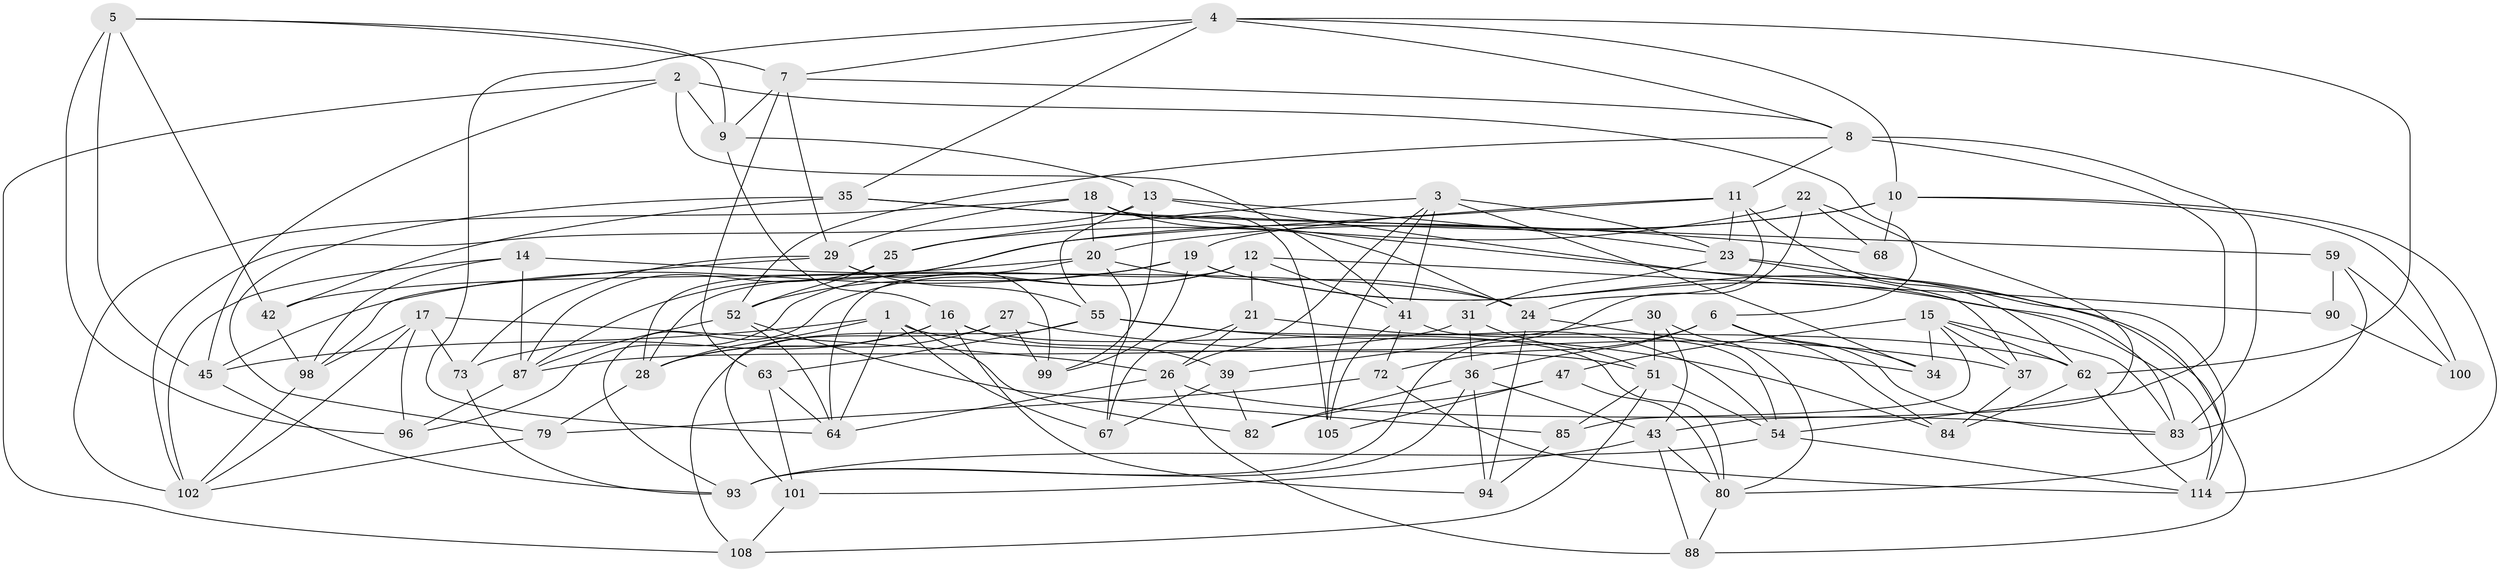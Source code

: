 // Generated by graph-tools (version 1.1) at 2025/24/03/03/25 07:24:24]
// undirected, 73 vertices, 183 edges
graph export_dot {
graph [start="1"]
  node [color=gray90,style=filled];
  1 [super="+76"];
  2 [super="+56"];
  3 [super="+44"];
  4 [super="+60"];
  5 [super="+89"];
  6 [super="+106"];
  7 [super="+33"];
  8 [super="+57"];
  9 [super="+40"];
  10 [super="+46"];
  11 [super="+109"];
  12 [super="+65"];
  13 [super="+113"];
  14;
  15 [super="+92"];
  16 [super="+32"];
  17 [super="+107"];
  18 [super="+78"];
  19 [super="+111"];
  20 [super="+38"];
  21;
  22;
  23 [super="+81"];
  24 [super="+53"];
  25;
  26 [super="+66"];
  27;
  28 [super="+49"];
  29 [super="+58"];
  30;
  31;
  34;
  35 [super="+115"];
  36 [super="+69"];
  37;
  39;
  41 [super="+48"];
  42;
  43 [super="+86"];
  45 [super="+50"];
  47;
  51 [super="+61"];
  52 [super="+71"];
  54 [super="+75"];
  55 [super="+110"];
  59 [super="+74"];
  62 [super="+70"];
  63;
  64 [super="+77"];
  67;
  68;
  72;
  73;
  79;
  80 [super="+112"];
  82;
  83 [super="+91"];
  84;
  85;
  87 [super="+97"];
  88;
  90;
  93 [super="+95"];
  94;
  96;
  98 [super="+103"];
  99;
  100;
  101;
  102 [super="+104"];
  105;
  108;
  114 [super="+116"];
  1 -- 82;
  1 -- 45;
  1 -- 64;
  1 -- 67;
  1 -- 28;
  1 -- 51;
  2 -- 108;
  2 -- 6;
  2 -- 41;
  2 -- 9 [weight=2];
  2 -- 45;
  3 -- 25;
  3 -- 41;
  3 -- 23;
  3 -- 26;
  3 -- 105;
  3 -- 34;
  4 -- 10;
  4 -- 8;
  4 -- 35;
  4 -- 7;
  4 -- 62;
  4 -- 64;
  5 -- 7;
  5 -- 9;
  5 -- 42;
  5 -- 96;
  5 -- 45 [weight=2];
  6 -- 72;
  6 -- 34;
  6 -- 83;
  6 -- 84;
  6 -- 36;
  7 -- 9;
  7 -- 63;
  7 -- 8;
  7 -- 29;
  8 -- 83;
  8 -- 54;
  8 -- 52;
  8 -- 11;
  9 -- 16;
  9 -- 13;
  10 -- 68;
  10 -- 100;
  10 -- 20;
  10 -- 87;
  10 -- 114;
  11 -- 24;
  11 -- 28;
  11 -- 62;
  11 -- 23;
  11 -- 19;
  12 -- 21;
  12 -- 93;
  12 -- 96;
  12 -- 90;
  12 -- 41;
  12 -- 64;
  13 -- 102;
  13 -- 55;
  13 -- 99;
  13 -- 23;
  13 -- 83;
  14 -- 98;
  14 -- 87;
  14 -- 102;
  14 -- 24;
  15 -- 47;
  15 -- 85;
  15 -- 37;
  15 -- 34;
  15 -- 62;
  15 -- 83;
  16 -- 39;
  16 -- 80;
  16 -- 94;
  16 -- 73;
  16 -- 28;
  17 -- 102;
  17 -- 96;
  17 -- 73;
  17 -- 98 [weight=2];
  17 -- 26;
  18 -- 105;
  18 -- 24;
  18 -- 114;
  18 -- 20;
  18 -- 102;
  18 -- 29;
  19 -- 88;
  19 -- 99;
  19 -- 52;
  19 -- 114;
  19 -- 45;
  20 -- 67;
  20 -- 28;
  20 -- 42;
  20 -- 24;
  21 -- 26;
  21 -- 67;
  21 -- 54;
  22 -- 25;
  22 -- 68;
  22 -- 43;
  22 -- 93;
  23 -- 37;
  23 -- 31;
  23 -- 80;
  24 -- 94;
  24 -- 34;
  25 -- 87;
  25 -- 52;
  26 -- 88;
  26 -- 64;
  26 -- 83;
  27 -- 37;
  27 -- 28;
  27 -- 101;
  27 -- 99;
  28 -- 79;
  29 -- 99;
  29 -- 73;
  29 -- 98;
  29 -- 55;
  30 -- 39;
  30 -- 43;
  30 -- 51;
  30 -- 80;
  31 -- 51;
  31 -- 36;
  31 -- 87;
  35 -- 68 [weight=2];
  35 -- 42;
  35 -- 59;
  35 -- 79;
  36 -- 82;
  36 -- 94;
  36 -- 43;
  36 -- 93;
  37 -- 84;
  39 -- 67;
  39 -- 82;
  41 -- 72;
  41 -- 105;
  41 -- 54;
  42 -- 98;
  43 -- 88;
  43 -- 101;
  43 -- 80;
  45 -- 93;
  47 -- 105;
  47 -- 82;
  47 -- 80;
  51 -- 85;
  51 -- 54;
  51 -- 108;
  52 -- 87;
  52 -- 85;
  52 -- 64;
  54 -- 93;
  54 -- 114;
  55 -- 108;
  55 -- 63;
  55 -- 84;
  55 -- 62;
  59 -- 100 [weight=2];
  59 -- 90 [weight=2];
  59 -- 83;
  62 -- 114;
  62 -- 84;
  63 -- 64;
  63 -- 101;
  72 -- 79;
  72 -- 114;
  73 -- 93;
  79 -- 102;
  80 -- 88;
  85 -- 94;
  87 -- 96;
  90 -- 100;
  98 -- 102;
  101 -- 108;
}
